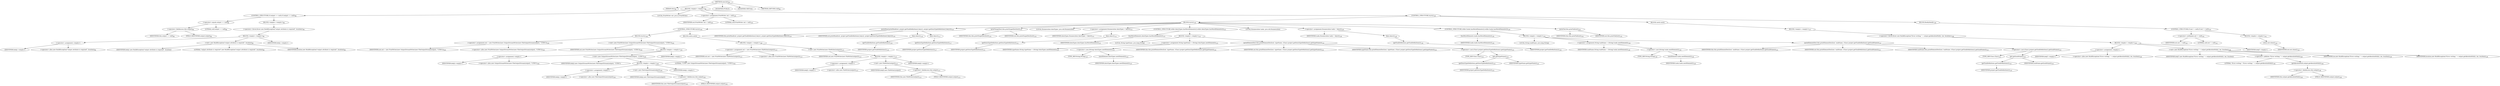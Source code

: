 digraph "execute" {  
"56" [label = <(METHOD,execute)<SUB>96</SUB>> ]
"9" [label = <(PARAM,this)<SUB>96</SUB>> ]
"57" [label = <(BLOCK,&lt;empty&gt;,&lt;empty&gt;)<SUB>96</SUB>> ]
"58" [label = <(CONTROL_STRUCTURE,if (output == null),if (output == null))<SUB>98</SUB>> ]
"59" [label = <(&lt;operator&gt;.equals,output == null)<SUB>98</SUB>> ]
"60" [label = <(&lt;operator&gt;.fieldAccess,this.output)<SUB>98</SUB>> ]
"61" [label = <(IDENTIFIER,this,output == null)<SUB>98</SUB>> ]
"62" [label = <(FIELD_IDENTIFIER,output,output)<SUB>98</SUB>> ]
"63" [label = <(LITERAL,null,output == null)<SUB>98</SUB>> ]
"64" [label = <(BLOCK,&lt;empty&gt;,&lt;empty&gt;)<SUB>98</SUB>> ]
"65" [label = <(&lt;operator&gt;.throw,throw new BuildException(&quot;output attribute is required&quot;, location);)<SUB>99</SUB>> ]
"66" [label = <(BLOCK,&lt;empty&gt;,&lt;empty&gt;)<SUB>99</SUB>> ]
"67" [label = <(&lt;operator&gt;.assignment,&lt;empty&gt;)> ]
"68" [label = <(IDENTIFIER,$obj1,&lt;empty&gt;)> ]
"69" [label = <(&lt;operator&gt;.alloc,new BuildException(&quot;output attribute is required&quot;, location))<SUB>99</SUB>> ]
"70" [label = <(&lt;init&gt;,new BuildException(&quot;output attribute is required&quot;, location))<SUB>99</SUB>> ]
"71" [label = <(IDENTIFIER,$obj1,new BuildException(&quot;output attribute is required&quot;, location))> ]
"72" [label = <(LITERAL,&quot;output attribute is required&quot;,new BuildException(&quot;output attribute is required&quot;, location))<SUB>99</SUB>> ]
"73" [label = <(IDENTIFIER,location,new BuildException(&quot;output attribute is required&quot;, location))<SUB>99</SUB>> ]
"74" [label = <(IDENTIFIER,$obj1,&lt;empty&gt;)> ]
"6" [label = <(LOCAL,PrintWriter out: java.io.PrintWriter)> ]
"75" [label = <(&lt;operator&gt;.assignment,PrintWriter out = null)<SUB>102</SUB>> ]
"76" [label = <(IDENTIFIER,out,PrintWriter out = null)<SUB>102</SUB>> ]
"77" [label = <(LITERAL,null,PrintWriter out = null)<SUB>102</SUB>> ]
"78" [label = <(CONTROL_STRUCTURE,try,try)<SUB>103</SUB>> ]
"79" [label = <(BLOCK,try,try)<SUB>103</SUB>> ]
"80" [label = <(CONTROL_STRUCTURE,try,try)<SUB>104</SUB>> ]
"81" [label = <(BLOCK,try,try)<SUB>104</SUB>> ]
"82" [label = <(&lt;operator&gt;.assignment,out = new PrintWriter(new OutputStreamWriter(new FileOutputStream(output), &quot;UTF8&quot;)))<SUB>105</SUB>> ]
"83" [label = <(IDENTIFIER,out,out = new PrintWriter(new OutputStreamWriter(new FileOutputStream(output), &quot;UTF8&quot;)))<SUB>105</SUB>> ]
"84" [label = <(&lt;operator&gt;.alloc,new PrintWriter(new OutputStreamWriter(new FileOutputStream(output), &quot;UTF8&quot;)))<SUB>105</SUB>> ]
"85" [label = <(&lt;init&gt;,new PrintWriter(new OutputStreamWriter(new FileOutputStream(output), &quot;UTF8&quot;)))<SUB>105</SUB>> ]
"5" [label = <(IDENTIFIER,out,new PrintWriter(new OutputStreamWriter(new FileOutputStream(output), &quot;UTF8&quot;)))<SUB>105</SUB>> ]
"86" [label = <(BLOCK,&lt;empty&gt;,&lt;empty&gt;)<SUB>105</SUB>> ]
"87" [label = <(&lt;operator&gt;.assignment,&lt;empty&gt;)> ]
"88" [label = <(IDENTIFIER,$obj3,&lt;empty&gt;)> ]
"89" [label = <(&lt;operator&gt;.alloc,new OutputStreamWriter(new FileOutputStream(output), &quot;UTF8&quot;))<SUB>105</SUB>> ]
"90" [label = <(&lt;init&gt;,new OutputStreamWriter(new FileOutputStream(output), &quot;UTF8&quot;))<SUB>105</SUB>> ]
"91" [label = <(IDENTIFIER,$obj3,new OutputStreamWriter(new FileOutputStream(output), &quot;UTF8&quot;))> ]
"92" [label = <(BLOCK,&lt;empty&gt;,&lt;empty&gt;)<SUB>105</SUB>> ]
"93" [label = <(&lt;operator&gt;.assignment,&lt;empty&gt;)> ]
"94" [label = <(IDENTIFIER,$obj2,&lt;empty&gt;)> ]
"95" [label = <(&lt;operator&gt;.alloc,new FileOutputStream(output))<SUB>105</SUB>> ]
"96" [label = <(&lt;init&gt;,new FileOutputStream(output))<SUB>105</SUB>> ]
"97" [label = <(IDENTIFIER,$obj2,new FileOutputStream(output))> ]
"98" [label = <(&lt;operator&gt;.fieldAccess,this.output)<SUB>105</SUB>> ]
"99" [label = <(IDENTIFIER,this,new FileOutputStream(output))<SUB>105</SUB>> ]
"100" [label = <(FIELD_IDENTIFIER,output,output)<SUB>105</SUB>> ]
"101" [label = <(IDENTIFIER,$obj2,&lt;empty&gt;)> ]
"102" [label = <(LITERAL,&quot;UTF8&quot;,new OutputStreamWriter(new FileOutputStream(output), &quot;UTF8&quot;))<SUB>105</SUB>> ]
"103" [label = <(IDENTIFIER,$obj3,&lt;empty&gt;)> ]
"104" [label = <(BLOCK,catch,catch)> ]
"105" [label = <(BLOCK,&lt;empty&gt;,&lt;empty&gt;)<SUB>106</SUB>> ]
"106" [label = <(&lt;operator&gt;.assignment,out = new PrintWriter(new FileWriter(output)))<SUB>113</SUB>> ]
"107" [label = <(IDENTIFIER,out,out = new PrintWriter(new FileWriter(output)))<SUB>113</SUB>> ]
"108" [label = <(&lt;operator&gt;.alloc,new PrintWriter(new FileWriter(output)))<SUB>113</SUB>> ]
"109" [label = <(&lt;init&gt;,new PrintWriter(new FileWriter(output)))<SUB>113</SUB>> ]
"7" [label = <(IDENTIFIER,out,new PrintWriter(new FileWriter(output)))<SUB>113</SUB>> ]
"110" [label = <(BLOCK,&lt;empty&gt;,&lt;empty&gt;)<SUB>113</SUB>> ]
"111" [label = <(&lt;operator&gt;.assignment,&lt;empty&gt;)> ]
"112" [label = <(IDENTIFIER,$obj5,&lt;empty&gt;)> ]
"113" [label = <(&lt;operator&gt;.alloc,new FileWriter(output))<SUB>113</SUB>> ]
"114" [label = <(&lt;init&gt;,new FileWriter(output))<SUB>113</SUB>> ]
"115" [label = <(IDENTIFIER,$obj5,new FileWriter(output))> ]
"116" [label = <(&lt;operator&gt;.fieldAccess,this.output)<SUB>113</SUB>> ]
"117" [label = <(IDENTIFIER,this,new FileWriter(output))<SUB>113</SUB>> ]
"118" [label = <(FIELD_IDENTIFIER,output,output)<SUB>113</SUB>> ]
"119" [label = <(IDENTIFIER,$obj5,&lt;empty&gt;)> ]
"120" [label = <(printHead,printHead(out, project.getTaskDefinitions().keys(), project.getDataTypeDefinitions().keys()))<SUB>116</SUB>> ]
"8" [label = <(IDENTIFIER,this,printHead(out, project.getTaskDefinitions().keys(), project.getDataTypeDefinitions().keys()))<SUB>116</SUB>> ]
"121" [label = <(IDENTIFIER,out,printHead(out, project.getTaskDefinitions().keys(), project.getDataTypeDefinitions().keys()))<SUB>116</SUB>> ]
"122" [label = <(keys,keys())<SUB>116</SUB>> ]
"123" [label = <(getTaskDefinitions,getTaskDefinitions())<SUB>116</SUB>> ]
"124" [label = <(IDENTIFIER,project,getTaskDefinitions())<SUB>116</SUB>> ]
"125" [label = <(keys,keys())<SUB>117</SUB>> ]
"126" [label = <(getDataTypeDefinitions,getDataTypeDefinitions())<SUB>117</SUB>> ]
"127" [label = <(IDENTIFIER,project,getDataTypeDefinitions())<SUB>117</SUB>> ]
"128" [label = <(printTargetDecl,this.printTargetDecl(out))<SUB>119</SUB>> ]
"10" [label = <(IDENTIFIER,this,this.printTargetDecl(out))<SUB>119</SUB>> ]
"129" [label = <(IDENTIFIER,out,this.printTargetDecl(out))<SUB>119</SUB>> ]
"130" [label = <(LOCAL,Enumeration dataTypes: java.util.Enumeration)> ]
"131" [label = <(&lt;operator&gt;.assignment,Enumeration dataTypes = keys())<SUB>121</SUB>> ]
"132" [label = <(IDENTIFIER,dataTypes,Enumeration dataTypes = keys())<SUB>121</SUB>> ]
"133" [label = <(keys,keys())<SUB>121</SUB>> ]
"134" [label = <(getDataTypeDefinitions,getDataTypeDefinitions())<SUB>121</SUB>> ]
"135" [label = <(IDENTIFIER,project,getDataTypeDefinitions())<SUB>121</SUB>> ]
"136" [label = <(CONTROL_STRUCTURE,while (dataTypes.hasMoreElements()),while (dataTypes.hasMoreElements()))<SUB>122</SUB>> ]
"137" [label = <(hasMoreElements,dataTypes.hasMoreElements())<SUB>122</SUB>> ]
"138" [label = <(IDENTIFIER,dataTypes,dataTypes.hasMoreElements())<SUB>122</SUB>> ]
"139" [label = <(BLOCK,&lt;empty&gt;,&lt;empty&gt;)<SUB>122</SUB>> ]
"140" [label = <(LOCAL,String typeName: java.lang.String)> ]
"141" [label = <(&lt;operator&gt;.assignment,String typeName = (String) dataTypes.nextElement())<SUB>123</SUB>> ]
"142" [label = <(IDENTIFIER,typeName,String typeName = (String) dataTypes.nextElement())<SUB>123</SUB>> ]
"143" [label = <(&lt;operator&gt;.cast,(String) dataTypes.nextElement())<SUB>123</SUB>> ]
"144" [label = <(TYPE_REF,String,String)<SUB>123</SUB>> ]
"145" [label = <(nextElement,dataTypes.nextElement())<SUB>123</SUB>> ]
"146" [label = <(IDENTIFIER,dataTypes,dataTypes.nextElement())<SUB>123</SUB>> ]
"147" [label = <(printElementDecl,this.printElementDecl(out, typeName, (Class) project.getDataTypeDefinitions().get(typeName)))<SUB>124</SUB>> ]
"11" [label = <(IDENTIFIER,this,this.printElementDecl(out, typeName, (Class) project.getDataTypeDefinitions().get(typeName)))<SUB>124</SUB>> ]
"148" [label = <(IDENTIFIER,out,this.printElementDecl(out, typeName, (Class) project.getDataTypeDefinitions().get(typeName)))<SUB>124</SUB>> ]
"149" [label = <(IDENTIFIER,typeName,this.printElementDecl(out, typeName, (Class) project.getDataTypeDefinitions().get(typeName)))<SUB>124</SUB>> ]
"150" [label = <(&lt;operator&gt;.cast,(Class) project.getDataTypeDefinitions().get(typeName))<SUB>125</SUB>> ]
"151" [label = <(TYPE_REF,Class,Class)<SUB>125</SUB>> ]
"152" [label = <(get,get(typeName))<SUB>125</SUB>> ]
"153" [label = <(getDataTypeDefinitions,getDataTypeDefinitions())<SUB>125</SUB>> ]
"154" [label = <(IDENTIFIER,project,getDataTypeDefinitions())<SUB>125</SUB>> ]
"155" [label = <(IDENTIFIER,typeName,get(typeName))<SUB>125</SUB>> ]
"156" [label = <(LOCAL,Enumeration tasks: java.util.Enumeration)> ]
"157" [label = <(&lt;operator&gt;.assignment,Enumeration tasks = keys())<SUB>128</SUB>> ]
"158" [label = <(IDENTIFIER,tasks,Enumeration tasks = keys())<SUB>128</SUB>> ]
"159" [label = <(keys,keys())<SUB>128</SUB>> ]
"160" [label = <(getTaskDefinitions,getTaskDefinitions())<SUB>128</SUB>> ]
"161" [label = <(IDENTIFIER,project,getTaskDefinitions())<SUB>128</SUB>> ]
"162" [label = <(CONTROL_STRUCTURE,while (tasks.hasMoreElements()),while (tasks.hasMoreElements()))<SUB>129</SUB>> ]
"163" [label = <(hasMoreElements,tasks.hasMoreElements())<SUB>129</SUB>> ]
"164" [label = <(IDENTIFIER,tasks,tasks.hasMoreElements())<SUB>129</SUB>> ]
"165" [label = <(BLOCK,&lt;empty&gt;,&lt;empty&gt;)<SUB>129</SUB>> ]
"166" [label = <(LOCAL,String taskName: java.lang.String)> ]
"167" [label = <(&lt;operator&gt;.assignment,String taskName = (String) tasks.nextElement())<SUB>130</SUB>> ]
"168" [label = <(IDENTIFIER,taskName,String taskName = (String) tasks.nextElement())<SUB>130</SUB>> ]
"169" [label = <(&lt;operator&gt;.cast,(String) tasks.nextElement())<SUB>130</SUB>> ]
"170" [label = <(TYPE_REF,String,String)<SUB>130</SUB>> ]
"171" [label = <(nextElement,tasks.nextElement())<SUB>130</SUB>> ]
"172" [label = <(IDENTIFIER,tasks,tasks.nextElement())<SUB>130</SUB>> ]
"173" [label = <(printElementDecl,this.printElementDecl(out, taskName, (Class) project.getTaskDefinitions().get(taskName)))<SUB>131</SUB>> ]
"12" [label = <(IDENTIFIER,this,this.printElementDecl(out, taskName, (Class) project.getTaskDefinitions().get(taskName)))<SUB>131</SUB>> ]
"174" [label = <(IDENTIFIER,out,this.printElementDecl(out, taskName, (Class) project.getTaskDefinitions().get(taskName)))<SUB>131</SUB>> ]
"175" [label = <(IDENTIFIER,taskName,this.printElementDecl(out, taskName, (Class) project.getTaskDefinitions().get(taskName)))<SUB>131</SUB>> ]
"176" [label = <(&lt;operator&gt;.cast,(Class) project.getTaskDefinitions().get(taskName))<SUB>132</SUB>> ]
"177" [label = <(TYPE_REF,Class,Class)<SUB>132</SUB>> ]
"178" [label = <(get,get(taskName))<SUB>132</SUB>> ]
"179" [label = <(getTaskDefinitions,getTaskDefinitions())<SUB>132</SUB>> ]
"180" [label = <(IDENTIFIER,project,getTaskDefinitions())<SUB>132</SUB>> ]
"181" [label = <(IDENTIFIER,taskName,get(taskName))<SUB>132</SUB>> ]
"182" [label = <(printTail,this.printTail(out))<SUB>135</SUB>> ]
"13" [label = <(IDENTIFIER,this,this.printTail(out))<SUB>135</SUB>> ]
"183" [label = <(IDENTIFIER,out,this.printTail(out))<SUB>135</SUB>> ]
"184" [label = <(BLOCK,catch,catch)> ]
"185" [label = <(BLOCK,&lt;empty&gt;,&lt;empty&gt;)<SUB>137</SUB>> ]
"186" [label = <(&lt;operator&gt;.throw,throw new BuildException(&quot;Error writing &quot; + output.getAbsolutePath(), ioe, location);)<SUB>138</SUB>> ]
"187" [label = <(BLOCK,&lt;empty&gt;,&lt;empty&gt;)<SUB>138</SUB>> ]
"188" [label = <(&lt;operator&gt;.assignment,&lt;empty&gt;)> ]
"189" [label = <(IDENTIFIER,$obj7,&lt;empty&gt;)> ]
"190" [label = <(&lt;operator&gt;.alloc,new BuildException(&quot;Error writing &quot; + output.getAbsolutePath(), ioe, location))<SUB>138</SUB>> ]
"191" [label = <(&lt;init&gt;,new BuildException(&quot;Error writing &quot; + output.getAbsolutePath(), ioe, location))<SUB>138</SUB>> ]
"192" [label = <(IDENTIFIER,$obj7,new BuildException(&quot;Error writing &quot; + output.getAbsolutePath(), ioe, location))> ]
"193" [label = <(&lt;operator&gt;.addition,&quot;Error writing &quot; + output.getAbsolutePath())<SUB>138</SUB>> ]
"194" [label = <(LITERAL,&quot;Error writing &quot;,&quot;Error writing &quot; + output.getAbsolutePath())<SUB>138</SUB>> ]
"195" [label = <(getAbsolutePath,output.getAbsolutePath())<SUB>138</SUB>> ]
"196" [label = <(&lt;operator&gt;.fieldAccess,this.output)<SUB>138</SUB>> ]
"197" [label = <(IDENTIFIER,this,output.getAbsolutePath())<SUB>138</SUB>> ]
"198" [label = <(FIELD_IDENTIFIER,output,output)<SUB>138</SUB>> ]
"199" [label = <(IDENTIFIER,ioe,new BuildException(&quot;Error writing &quot; + output.getAbsolutePath(), ioe, location))<SUB>139</SUB>> ]
"200" [label = <(IDENTIFIER,location,new BuildException(&quot;Error writing &quot; + output.getAbsolutePath(), ioe, location))<SUB>139</SUB>> ]
"201" [label = <(IDENTIFIER,$obj7,&lt;empty&gt;)> ]
"202" [label = <(BLOCK,finally,finally)<SUB>140</SUB>> ]
"203" [label = <(CONTROL_STRUCTURE,if (out != null),if (out != null))<SUB>141</SUB>> ]
"204" [label = <(&lt;operator&gt;.notEquals,out != null)<SUB>141</SUB>> ]
"205" [label = <(IDENTIFIER,out,out != null)<SUB>141</SUB>> ]
"206" [label = <(LITERAL,null,out != null)<SUB>141</SUB>> ]
"207" [label = <(BLOCK,&lt;empty&gt;,&lt;empty&gt;)<SUB>141</SUB>> ]
"208" [label = <(close,out.close())<SUB>142</SUB>> ]
"209" [label = <(IDENTIFIER,out,out.close())<SUB>142</SUB>> ]
"210" [label = <(MODIFIER,PUBLIC)> ]
"211" [label = <(MODIFIER,VIRTUAL)> ]
"212" [label = <(METHOD_RETURN,void)<SUB>96</SUB>> ]
  "56" -> "9" 
  "56" -> "57" 
  "56" -> "210" 
  "56" -> "211" 
  "56" -> "212" 
  "57" -> "58" 
  "57" -> "6" 
  "57" -> "75" 
  "57" -> "78" 
  "58" -> "59" 
  "58" -> "64" 
  "59" -> "60" 
  "59" -> "63" 
  "60" -> "61" 
  "60" -> "62" 
  "64" -> "65" 
  "65" -> "66" 
  "66" -> "67" 
  "66" -> "70" 
  "66" -> "74" 
  "67" -> "68" 
  "67" -> "69" 
  "70" -> "71" 
  "70" -> "72" 
  "70" -> "73" 
  "75" -> "76" 
  "75" -> "77" 
  "78" -> "79" 
  "78" -> "184" 
  "78" -> "202" 
  "79" -> "80" 
  "79" -> "120" 
  "79" -> "128" 
  "79" -> "130" 
  "79" -> "131" 
  "79" -> "136" 
  "79" -> "156" 
  "79" -> "157" 
  "79" -> "162" 
  "79" -> "182" 
  "80" -> "81" 
  "80" -> "104" 
  "81" -> "82" 
  "81" -> "85" 
  "82" -> "83" 
  "82" -> "84" 
  "85" -> "5" 
  "85" -> "86" 
  "86" -> "87" 
  "86" -> "90" 
  "86" -> "103" 
  "87" -> "88" 
  "87" -> "89" 
  "90" -> "91" 
  "90" -> "92" 
  "90" -> "102" 
  "92" -> "93" 
  "92" -> "96" 
  "92" -> "101" 
  "93" -> "94" 
  "93" -> "95" 
  "96" -> "97" 
  "96" -> "98" 
  "98" -> "99" 
  "98" -> "100" 
  "104" -> "105" 
  "105" -> "106" 
  "105" -> "109" 
  "106" -> "107" 
  "106" -> "108" 
  "109" -> "7" 
  "109" -> "110" 
  "110" -> "111" 
  "110" -> "114" 
  "110" -> "119" 
  "111" -> "112" 
  "111" -> "113" 
  "114" -> "115" 
  "114" -> "116" 
  "116" -> "117" 
  "116" -> "118" 
  "120" -> "8" 
  "120" -> "121" 
  "120" -> "122" 
  "120" -> "125" 
  "122" -> "123" 
  "123" -> "124" 
  "125" -> "126" 
  "126" -> "127" 
  "128" -> "10" 
  "128" -> "129" 
  "131" -> "132" 
  "131" -> "133" 
  "133" -> "134" 
  "134" -> "135" 
  "136" -> "137" 
  "136" -> "139" 
  "137" -> "138" 
  "139" -> "140" 
  "139" -> "141" 
  "139" -> "147" 
  "141" -> "142" 
  "141" -> "143" 
  "143" -> "144" 
  "143" -> "145" 
  "145" -> "146" 
  "147" -> "11" 
  "147" -> "148" 
  "147" -> "149" 
  "147" -> "150" 
  "150" -> "151" 
  "150" -> "152" 
  "152" -> "153" 
  "152" -> "155" 
  "153" -> "154" 
  "157" -> "158" 
  "157" -> "159" 
  "159" -> "160" 
  "160" -> "161" 
  "162" -> "163" 
  "162" -> "165" 
  "163" -> "164" 
  "165" -> "166" 
  "165" -> "167" 
  "165" -> "173" 
  "167" -> "168" 
  "167" -> "169" 
  "169" -> "170" 
  "169" -> "171" 
  "171" -> "172" 
  "173" -> "12" 
  "173" -> "174" 
  "173" -> "175" 
  "173" -> "176" 
  "176" -> "177" 
  "176" -> "178" 
  "178" -> "179" 
  "178" -> "181" 
  "179" -> "180" 
  "182" -> "13" 
  "182" -> "183" 
  "184" -> "185" 
  "185" -> "186" 
  "186" -> "187" 
  "187" -> "188" 
  "187" -> "191" 
  "187" -> "201" 
  "188" -> "189" 
  "188" -> "190" 
  "191" -> "192" 
  "191" -> "193" 
  "191" -> "199" 
  "191" -> "200" 
  "193" -> "194" 
  "193" -> "195" 
  "195" -> "196" 
  "196" -> "197" 
  "196" -> "198" 
  "202" -> "203" 
  "203" -> "204" 
  "203" -> "207" 
  "204" -> "205" 
  "204" -> "206" 
  "207" -> "208" 
  "208" -> "209" 
}
